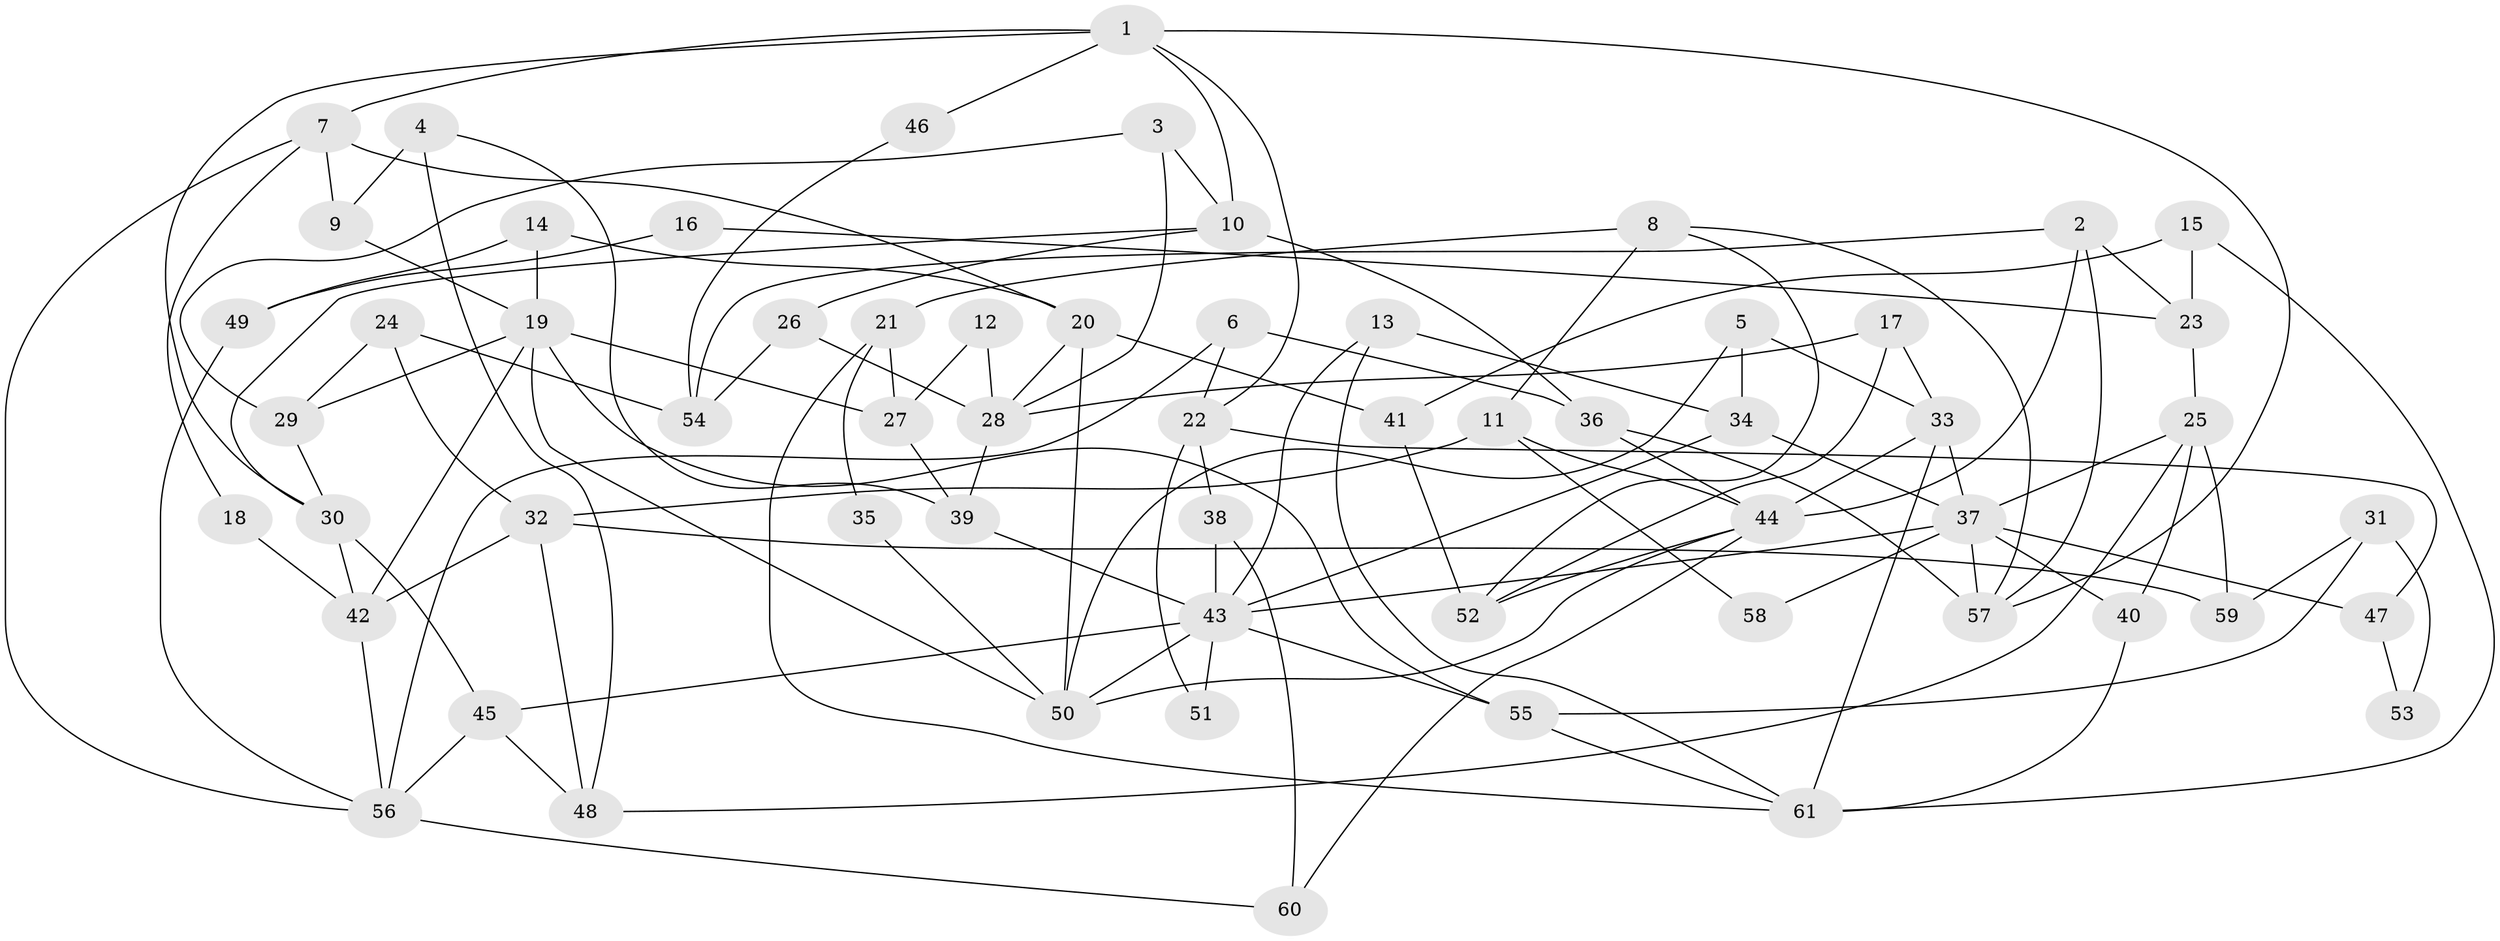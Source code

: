 // Generated by graph-tools (version 1.1) at 2025/26/03/09/25 03:26:13]
// undirected, 61 vertices, 122 edges
graph export_dot {
graph [start="1"]
  node [color=gray90,style=filled];
  1;
  2;
  3;
  4;
  5;
  6;
  7;
  8;
  9;
  10;
  11;
  12;
  13;
  14;
  15;
  16;
  17;
  18;
  19;
  20;
  21;
  22;
  23;
  24;
  25;
  26;
  27;
  28;
  29;
  30;
  31;
  32;
  33;
  34;
  35;
  36;
  37;
  38;
  39;
  40;
  41;
  42;
  43;
  44;
  45;
  46;
  47;
  48;
  49;
  50;
  51;
  52;
  53;
  54;
  55;
  56;
  57;
  58;
  59;
  60;
  61;
  1 -- 7;
  1 -- 10;
  1 -- 22;
  1 -- 30;
  1 -- 46;
  1 -- 57;
  2 -- 44;
  2 -- 57;
  2 -- 23;
  2 -- 54;
  3 -- 10;
  3 -- 28;
  3 -- 29;
  4 -- 39;
  4 -- 48;
  4 -- 9;
  5 -- 50;
  5 -- 33;
  5 -- 34;
  6 -- 22;
  6 -- 56;
  6 -- 36;
  7 -- 56;
  7 -- 9;
  7 -- 18;
  7 -- 20;
  8 -- 21;
  8 -- 57;
  8 -- 11;
  8 -- 52;
  9 -- 19;
  10 -- 36;
  10 -- 30;
  10 -- 26;
  11 -- 44;
  11 -- 32;
  11 -- 58;
  12 -- 27;
  12 -- 28;
  13 -- 34;
  13 -- 61;
  13 -- 43;
  14 -- 20;
  14 -- 19;
  14 -- 49;
  15 -- 61;
  15 -- 23;
  15 -- 41;
  16 -- 23;
  16 -- 49;
  17 -- 28;
  17 -- 52;
  17 -- 33;
  18 -- 42;
  19 -- 50;
  19 -- 29;
  19 -- 27;
  19 -- 42;
  19 -- 55;
  20 -- 50;
  20 -- 28;
  20 -- 41;
  21 -- 27;
  21 -- 61;
  21 -- 35;
  22 -- 38;
  22 -- 47;
  22 -- 51;
  23 -- 25;
  24 -- 32;
  24 -- 29;
  24 -- 54;
  25 -- 40;
  25 -- 37;
  25 -- 48;
  25 -- 59;
  26 -- 54;
  26 -- 28;
  27 -- 39;
  28 -- 39;
  29 -- 30;
  30 -- 45;
  30 -- 42;
  31 -- 59;
  31 -- 55;
  31 -- 53;
  32 -- 42;
  32 -- 48;
  32 -- 59;
  33 -- 44;
  33 -- 37;
  33 -- 61;
  34 -- 37;
  34 -- 43;
  35 -- 50;
  36 -- 57;
  36 -- 44;
  37 -- 43;
  37 -- 40;
  37 -- 47;
  37 -- 57;
  37 -- 58;
  38 -- 60;
  38 -- 43;
  39 -- 43;
  40 -- 61;
  41 -- 52;
  42 -- 56;
  43 -- 45;
  43 -- 50;
  43 -- 51;
  43 -- 55;
  44 -- 52;
  44 -- 50;
  44 -- 60;
  45 -- 48;
  45 -- 56;
  46 -- 54;
  47 -- 53;
  49 -- 56;
  55 -- 61;
  56 -- 60;
}
